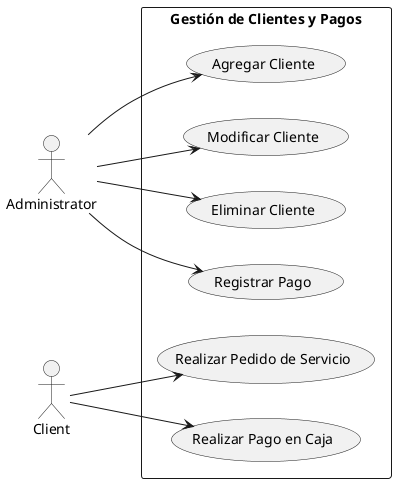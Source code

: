 @startuml
left to right direction

actor Administrator
actor Client

rectangle "Gestión de Clientes y Pagos" {
  Administrator --> (Agregar Cliente)
  Administrator --> (Modificar Cliente)
  Administrator --> (Eliminar Cliente)
  Administrator --> (Registrar Pago)
  Client --> (Realizar Pedido de Servicio)
  Client --> (Realizar Pago en Caja)
}
@enduml
